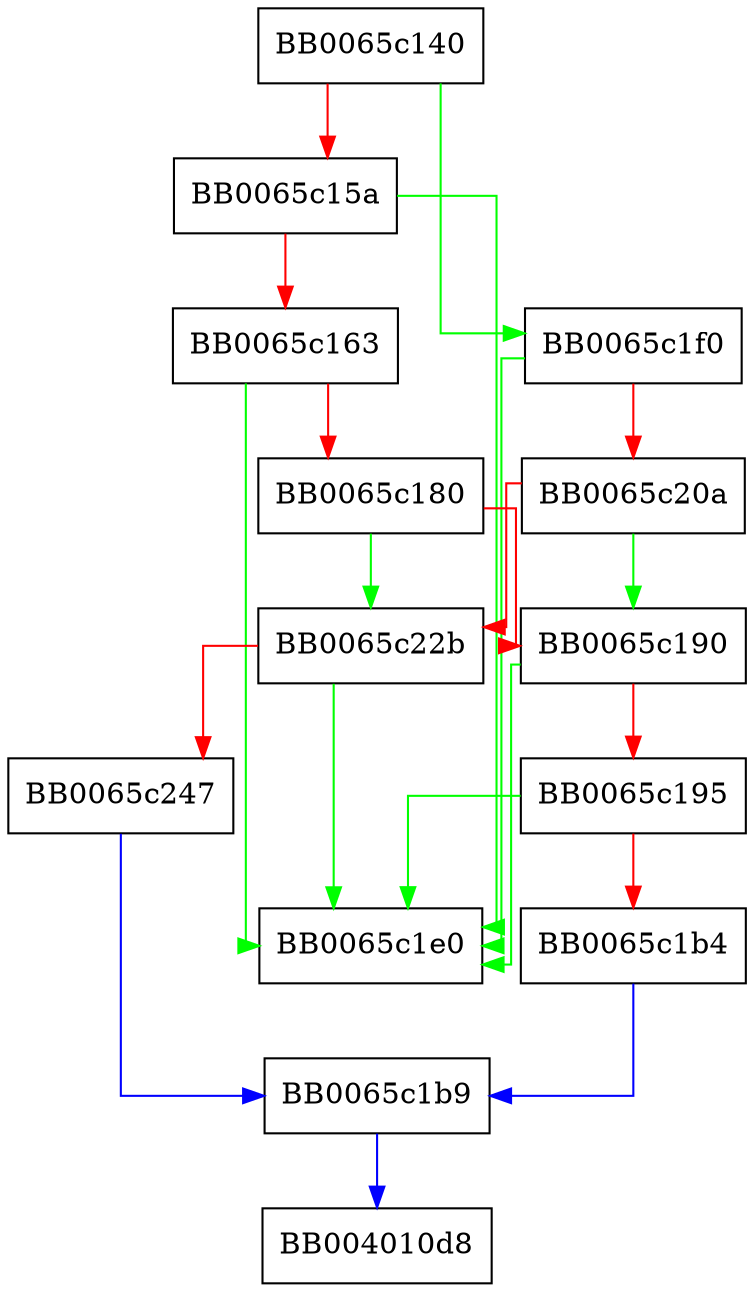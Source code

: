 digraph v6IPAddressOrRange_cmp {
  node [shape="box"];
  graph [splines=ortho];
  BB0065c140 -> BB0065c1f0 [color="green"];
  BB0065c140 -> BB0065c15a [color="red"];
  BB0065c15a -> BB0065c1e0 [color="green"];
  BB0065c15a -> BB0065c163 [color="red"];
  BB0065c163 -> BB0065c1e0 [color="green"];
  BB0065c163 -> BB0065c180 [color="red"];
  BB0065c180 -> BB0065c22b [color="green"];
  BB0065c180 -> BB0065c190 [color="red"];
  BB0065c190 -> BB0065c1e0 [color="green"];
  BB0065c190 -> BB0065c195 [color="red"];
  BB0065c195 -> BB0065c1e0 [color="green"];
  BB0065c195 -> BB0065c1b4 [color="red"];
  BB0065c1b4 -> BB0065c1b9 [color="blue"];
  BB0065c1b9 -> BB004010d8 [color="blue"];
  BB0065c1f0 -> BB0065c1e0 [color="green"];
  BB0065c1f0 -> BB0065c20a [color="red"];
  BB0065c20a -> BB0065c190 [color="green"];
  BB0065c20a -> BB0065c22b [color="red"];
  BB0065c22b -> BB0065c1e0 [color="green"];
  BB0065c22b -> BB0065c247 [color="red"];
  BB0065c247 -> BB0065c1b9 [color="blue"];
}